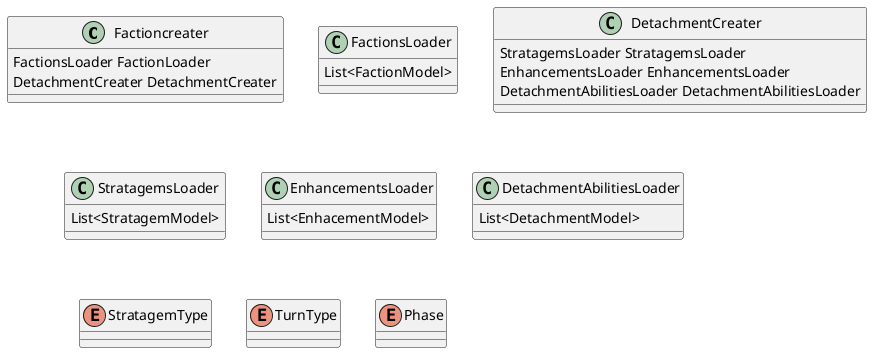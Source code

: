 @startuml

class Factioncreater {
    FactionsLoader FactionLoader
    DetachmentCreater DetachmentCreater
}

/'
Factions.csv
id = id
name = name
whapediaLink = link
'/
class FactionsLoader {
    List<FactionModel>
}


class DetachmentCreater {
    StratagemsLoader StratagemsLoader
    EnhancementsLoader EnhancementsLoader
    DetachmentAbilitiesLoader DetachmentAbilitiesLoader
}


/'
Stratagems.csv
id = id
name = name
type = type
cpCost = cp_cost
turnToBeUsed = turn
phasesToBeUsed = phase
description = description
detachmentId = detachment
'/
class StratagemsLoader {
    List<StratagemModel>
}

/'
Enhancements.csv
id = id
name = name
desctiption = description
pointscost = cost
detachmentId = detachment
'/
class EnhancementsLoader {
    List<EnhacementModel>
}

/'
Detachment_abilities.csv
id = id
name = name
descreption = description
detachment = detachment
'/
class DetachmentAbilitiesLoader {
    List<DetachmentModel>
}


Enum StratagemType {

}

Enum TurnType {

}

Enum Phase {
    
}

@enduml
